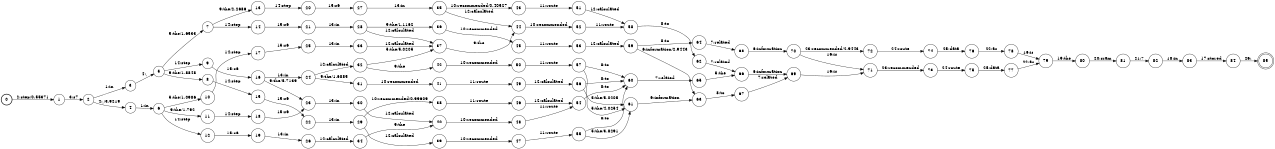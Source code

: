 digraph FST {
rankdir = LR;
size = "8.5,11";
label = "";
center = 1;
orientation = Portrait;
ranksep = "0.4";
nodesep = "0.25";
0 [label = "0", shape = circle, style = bold, fontsize = 14]
	0 -> 1 [label = "2:step/0.55371", fontsize = 14];
1 [label = "1", shape = circle, style = solid, fontsize = 14]
	1 -> 2 [label = "3:s7", fontsize = 14];
2 [label = "2", shape = circle, style = solid, fontsize = 14]
	2 -> 3 [label = "1:in", fontsize = 14];
	2 -> 4 [label = "4:,/3.9219", fontsize = 14];
3 [label = "3", shape = circle, style = solid, fontsize = 14]
	3 -> 5 [label = "4:,", fontsize = 14];
4 [label = "4", shape = circle, style = solid, fontsize = 14]
	4 -> 6 [label = "1:in", fontsize = 14];
5 [label = "5", shape = circle, style = solid, fontsize = 14]
	5 -> 9 [label = "14:step", fontsize = 14];
	5 -> 7 [label = "5:the/1.6533", fontsize = 14];
	5 -> 8 [label = "9:the/1.8848", fontsize = 14];
6 [label = "6", shape = circle, style = solid, fontsize = 14]
	6 -> 12 [label = "14:step", fontsize = 14];
	6 -> 10 [label = "5:the/1.0986", fontsize = 14];
	6 -> 11 [label = "9:the/1.792", fontsize = 14];
7 [label = "7", shape = circle, style = solid, fontsize = 14]
	7 -> 14 [label = "14:step", fontsize = 14];
	7 -> 13 [label = "9:the/2.2686", fontsize = 14];
8 [label = "8", shape = circle, style = solid, fontsize = 14]
	8 -> 15 [label = "14:step", fontsize = 14];
9 [label = "9", shape = circle, style = solid, fontsize = 14]
	9 -> 16 [label = "15:s6", fontsize = 14];
10 [label = "10", shape = circle, style = solid, fontsize = 14]
	10 -> 17 [label = "14:step", fontsize = 14];
11 [label = "11", shape = circle, style = solid, fontsize = 14]
	11 -> 18 [label = "14:step", fontsize = 14];
12 [label = "12", shape = circle, style = solid, fontsize = 14]
	12 -> 19 [label = "15:s6", fontsize = 14];
13 [label = "13", shape = circle, style = solid, fontsize = 14]
	13 -> 20 [label = "14:step", fontsize = 14];
14 [label = "14", shape = circle, style = solid, fontsize = 14]
	14 -> 21 [label = "15:s6", fontsize = 14];
15 [label = "15", shape = circle, style = solid, fontsize = 14]
	15 -> 22 [label = "15:s6", fontsize = 14];
16 [label = "16", shape = circle, style = solid, fontsize = 14]
	16 -> 24 [label = "13:in", fontsize = 14];
	16 -> 23 [label = "9:the/5.7139", fontsize = 14];
17 [label = "17", shape = circle, style = solid, fontsize = 14]
	17 -> 25 [label = "15:s6", fontsize = 14];
18 [label = "18", shape = circle, style = solid, fontsize = 14]
	18 -> 23 [label = "15:s6", fontsize = 14];
19 [label = "19", shape = circle, style = solid, fontsize = 14]
	19 -> 26 [label = "13:in", fontsize = 14];
20 [label = "20", shape = circle, style = solid, fontsize = 14]
	20 -> 27 [label = "15:s6", fontsize = 14];
21 [label = "21", shape = circle, style = solid, fontsize = 14]
	21 -> 28 [label = "13:in", fontsize = 14];
22 [label = "22", shape = circle, style = solid, fontsize = 14]
	22 -> 29 [label = "13:in", fontsize = 14];
23 [label = "23", shape = circle, style = solid, fontsize = 14]
	23 -> 30 [label = "13:in", fontsize = 14];
24 [label = "24", shape = circle, style = solid, fontsize = 14]
	24 -> 31 [label = "9:the/1.6885", fontsize = 14];
	24 -> 32 [label = "12:calculated", fontsize = 14];
25 [label = "25", shape = circle, style = solid, fontsize = 14]
	25 -> 33 [label = "13:in", fontsize = 14];
26 [label = "26", shape = circle, style = solid, fontsize = 14]
	26 -> 34 [label = "12:calculated", fontsize = 14];
27 [label = "27", shape = circle, style = solid, fontsize = 14]
	27 -> 35 [label = "13:in", fontsize = 14];
28 [label = "28", shape = circle, style = solid, fontsize = 14]
	28 -> 36 [label = "9:the/1.1162", fontsize = 14];
	28 -> 37 [label = "12:calculated", fontsize = 14];
29 [label = "29", shape = circle, style = solid, fontsize = 14]
	29 -> 38 [label = "10:recommended/0.99609", fontsize = 14];
	29 -> 39 [label = "12:calculated", fontsize = 14];
30 [label = "30", shape = circle, style = solid, fontsize = 14]
	30 -> 40 [label = "12:calculated", fontsize = 14];
31 [label = "31", shape = circle, style = solid, fontsize = 14]
	31 -> 41 [label = "10:recommended", fontsize = 14];
32 [label = "32", shape = circle, style = solid, fontsize = 14]
	32 -> 37 [label = "5:the/5.0205", fontsize = 14];
	32 -> 42 [label = "9:the", fontsize = 14];
33 [label = "33", shape = circle, style = solid, fontsize = 14]
	33 -> 37 [label = "12:calculated", fontsize = 14];
34 [label = "34", shape = circle, style = solid, fontsize = 14]
	34 -> 40 [label = "9:the", fontsize = 14];
35 [label = "35", shape = circle, style = solid, fontsize = 14]
	35 -> 43 [label = "10:recommended/0.40527", fontsize = 14];
	35 -> 44 [label = "12:calculated", fontsize = 14];
36 [label = "36", shape = circle, style = solid, fontsize = 14]
	36 -> 45 [label = "10:recommended", fontsize = 14];
37 [label = "37", shape = circle, style = solid, fontsize = 14]
	37 -> 44 [label = "9:the", fontsize = 14];
38 [label = "38", shape = circle, style = solid, fontsize = 14]
	38 -> 46 [label = "11:route", fontsize = 14];
39 [label = "39", shape = circle, style = solid, fontsize = 14]
	39 -> 47 [label = "10:recommended", fontsize = 14];
40 [label = "40", shape = circle, style = solid, fontsize = 14]
	40 -> 48 [label = "10:recommended", fontsize = 14];
41 [label = "41", shape = circle, style = solid, fontsize = 14]
	41 -> 49 [label = "11:route", fontsize = 14];
42 [label = "42", shape = circle, style = solid, fontsize = 14]
	42 -> 50 [label = "10:recommended", fontsize = 14];
43 [label = "43", shape = circle, style = solid, fontsize = 14]
	43 -> 51 [label = "11:route", fontsize = 14];
44 [label = "44", shape = circle, style = solid, fontsize = 14]
	44 -> 52 [label = "10:recommended", fontsize = 14];
45 [label = "45", shape = circle, style = solid, fontsize = 14]
	45 -> 53 [label = "11:route", fontsize = 14];
46 [label = "46", shape = circle, style = solid, fontsize = 14]
	46 -> 54 [label = "12:calculated", fontsize = 14];
47 [label = "47", shape = circle, style = solid, fontsize = 14]
	47 -> 55 [label = "11:route", fontsize = 14];
48 [label = "48", shape = circle, style = solid, fontsize = 14]
	48 -> 54 [label = "11:route", fontsize = 14];
49 [label = "49", shape = circle, style = solid, fontsize = 14]
	49 -> 56 [label = "12:calculated", fontsize = 14];
50 [label = "50", shape = circle, style = solid, fontsize = 14]
	50 -> 57 [label = "11:route", fontsize = 14];
51 [label = "51", shape = circle, style = solid, fontsize = 14]
	51 -> 58 [label = "12:calculated", fontsize = 14];
52 [label = "52", shape = circle, style = solid, fontsize = 14]
	52 -> 58 [label = "11:route", fontsize = 14];
53 [label = "53", shape = circle, style = solid, fontsize = 14]
	53 -> 59 [label = "12:calculated", fontsize = 14];
54 [label = "54", shape = circle, style = solid, fontsize = 14]
	54 -> 60 [label = "8:to", fontsize = 14];
55 [label = "55", shape = circle, style = solid, fontsize = 14]
	55 -> 61 [label = "5:the/3.8291", fontsize = 14];
	55 -> 60 [label = "8:to", fontsize = 14];
56 [label = "56", shape = circle, style = solid, fontsize = 14]
	56 -> 61 [label = "5:the/4.0254", fontsize = 14];
	56 -> 60 [label = "8:to", fontsize = 14];
57 [label = "57", shape = circle, style = solid, fontsize = 14]
	57 -> 61 [label = "5:the/5.0205", fontsize = 14];
	57 -> 60 [label = "8:to", fontsize = 14];
58 [label = "58", shape = circle, style = solid, fontsize = 14]
	58 -> 62 [label = "8:to", fontsize = 14];
59 [label = "59", shape = circle, style = solid, fontsize = 14]
	59 -> 63 [label = "6:information/2.9443", fontsize = 14];
	59 -> 64 [label = "8:to", fontsize = 14];
60 [label = "60", shape = circle, style = solid, fontsize = 14]
	60 -> 65 [label = "7:related", fontsize = 14];
61 [label = "61", shape = circle, style = solid, fontsize = 14]
	61 -> 63 [label = "6:information", fontsize = 14];
62 [label = "62", shape = circle, style = solid, fontsize = 14]
	62 -> 66 [label = "7:related", fontsize = 14];
63 [label = "63", shape = circle, style = solid, fontsize = 14]
	63 -> 67 [label = "8:to", fontsize = 14];
64 [label = "64", shape = circle, style = solid, fontsize = 14]
	64 -> 68 [label = "7:related", fontsize = 14];
65 [label = "65", shape = circle, style = solid, fontsize = 14]
	65 -> 66 [label = "5:the", fontsize = 14];
66 [label = "66", shape = circle, style = solid, fontsize = 14]
	66 -> 69 [label = "6:information", fontsize = 14];
67 [label = "67", shape = circle, style = solid, fontsize = 14]
	67 -> 69 [label = "7:related", fontsize = 14];
68 [label = "68", shape = circle, style = solid, fontsize = 14]
	68 -> 70 [label = "6:information", fontsize = 14];
69 [label = "69", shape = circle, style = solid, fontsize = 14]
	69 -> 71 [label = "16:is", fontsize = 14];
70 [label = "70", shape = circle, style = solid, fontsize = 14]
	70 -> 72 [label = "23:recommended/2.9443", fontsize = 14];
	70 -> 71 [label = "16:is", fontsize = 14];
71 [label = "71", shape = circle, style = solid, fontsize = 14]
	71 -> 73 [label = "23:recommended", fontsize = 14];
72 [label = "72", shape = circle, style = solid, fontsize = 14]
	72 -> 74 [label = "24:route", fontsize = 14];
73 [label = "73", shape = circle, style = solid, fontsize = 14]
	73 -> 75 [label = "24:route", fontsize = 14];
74 [label = "74", shape = circle, style = solid, fontsize = 14]
	74 -> 76 [label = "25:data", fontsize = 14];
75 [label = "75", shape = circle, style = solid, fontsize = 14]
	75 -> 77 [label = "25:data", fontsize = 14];
76 [label = "76", shape = circle, style = solid, fontsize = 14]
	76 -> 78 [label = "22:as", fontsize = 14];
77 [label = "77", shape = circle, style = solid, fontsize = 14]
	77 -> 79 [label = "22:as", fontsize = 14];
78 [label = "78", shape = circle, style = solid, fontsize = 14]
	78 -> 79 [label = "16:is", fontsize = 14];
79 [label = "79", shape = circle, style = solid, fontsize = 14]
	79 -> 80 [label = "19:the", fontsize = 14];
80 [label = "80", shape = circle, style = solid, fontsize = 14]
	80 -> 81 [label = "20:sram", fontsize = 14];
81 [label = "81", shape = circle, style = solid, fontsize = 14]
	81 -> 82 [label = "21:7", fontsize = 14];
82 [label = "82", shape = circle, style = solid, fontsize = 14]
	82 -> 83 [label = "18:in", fontsize = 14];
83 [label = "83", shape = circle, style = solid, fontsize = 14]
	83 -> 84 [label = "17:stored", fontsize = 14];
84 [label = "84", shape = circle, style = solid, fontsize = 14]
	84 -> 85 [label = "26:.", fontsize = 14];
85 [label = "85", shape = doublecircle, style = solid, fontsize = 14]
}
